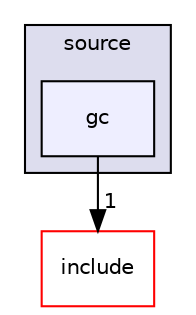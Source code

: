 digraph "externals/libtp_rel/source/gc" {
  compound=true
  node [ fontsize="10", fontname="Helvetica"];
  edge [ labelfontsize="10", labelfontname="Helvetica"];
  subgraph clusterdir_cb06ac823aef0db82b7e328dbaafe807 {
    graph [ bgcolor="#ddddee", pencolor="black", label="source" fontname="Helvetica", fontsize="10", URL="dir_cb06ac823aef0db82b7e328dbaafe807.html"]
  dir_521d40a30de8f16afd77fcbdbdb455bd [shape=box, label="gc", style="filled", fillcolor="#eeeeff", pencolor="black", URL="dir_521d40a30de8f16afd77fcbdbdb455bd.html"];
  }
  dir_5c412ca36d72f0dbd19d87b31debe58c [shape=box label="include" fillcolor="white" style="filled" color="red" URL="dir_5c412ca36d72f0dbd19d87b31debe58c.html"];
  dir_521d40a30de8f16afd77fcbdbdb455bd->dir_5c412ca36d72f0dbd19d87b31debe58c [headlabel="1", labeldistance=1.5 headhref="dir_000011_000002.html"];
}

